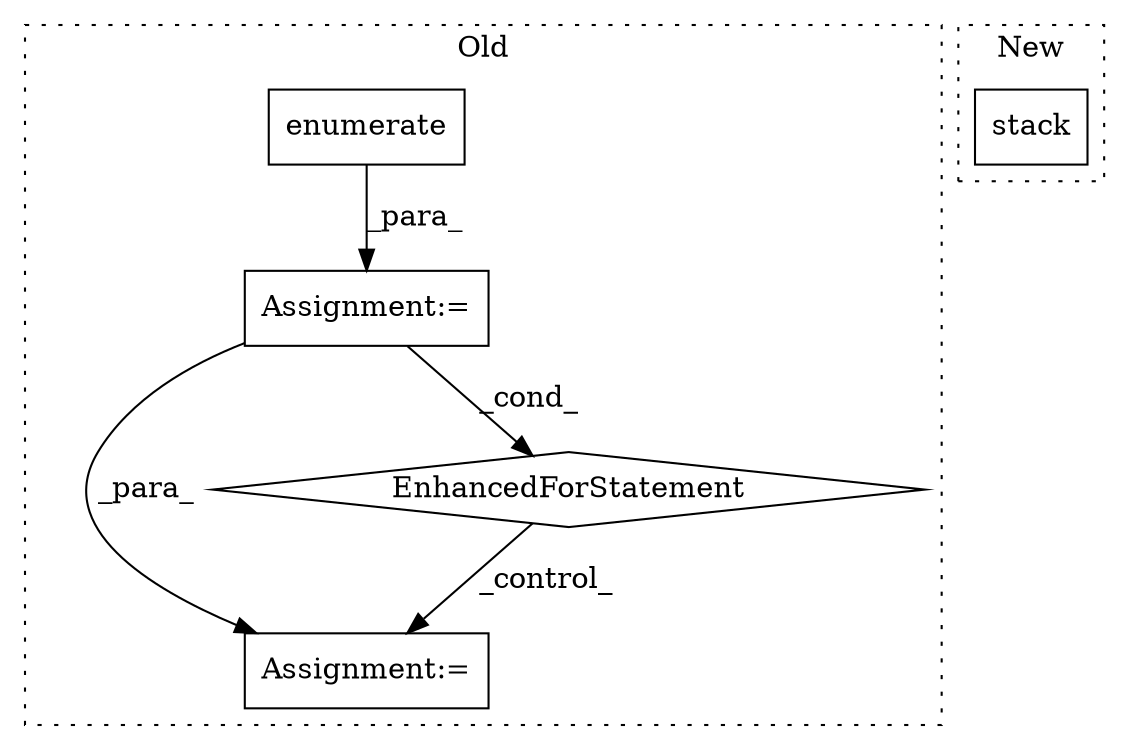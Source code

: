 digraph G {
subgraph cluster0 {
1 [label="enumerate" a="32" s="1685,1701" l="10,1" shape="box"];
3 [label="Assignment:=" a="7" s="1612,1702" l="63,2" shape="box"];
4 [label="Assignment:=" a="7" s="1779" l="1" shape="box"];
5 [label="EnhancedForStatement" a="70" s="1612,1702" l="63,2" shape="diamond"];
label = "Old";
style="dotted";
}
subgraph cluster1 {
2 [label="stack" a="32" s="1773,1826" l="11,1" shape="box"];
label = "New";
style="dotted";
}
1 -> 3 [label="_para_"];
3 -> 5 [label="_cond_"];
3 -> 4 [label="_para_"];
5 -> 4 [label="_control_"];
}